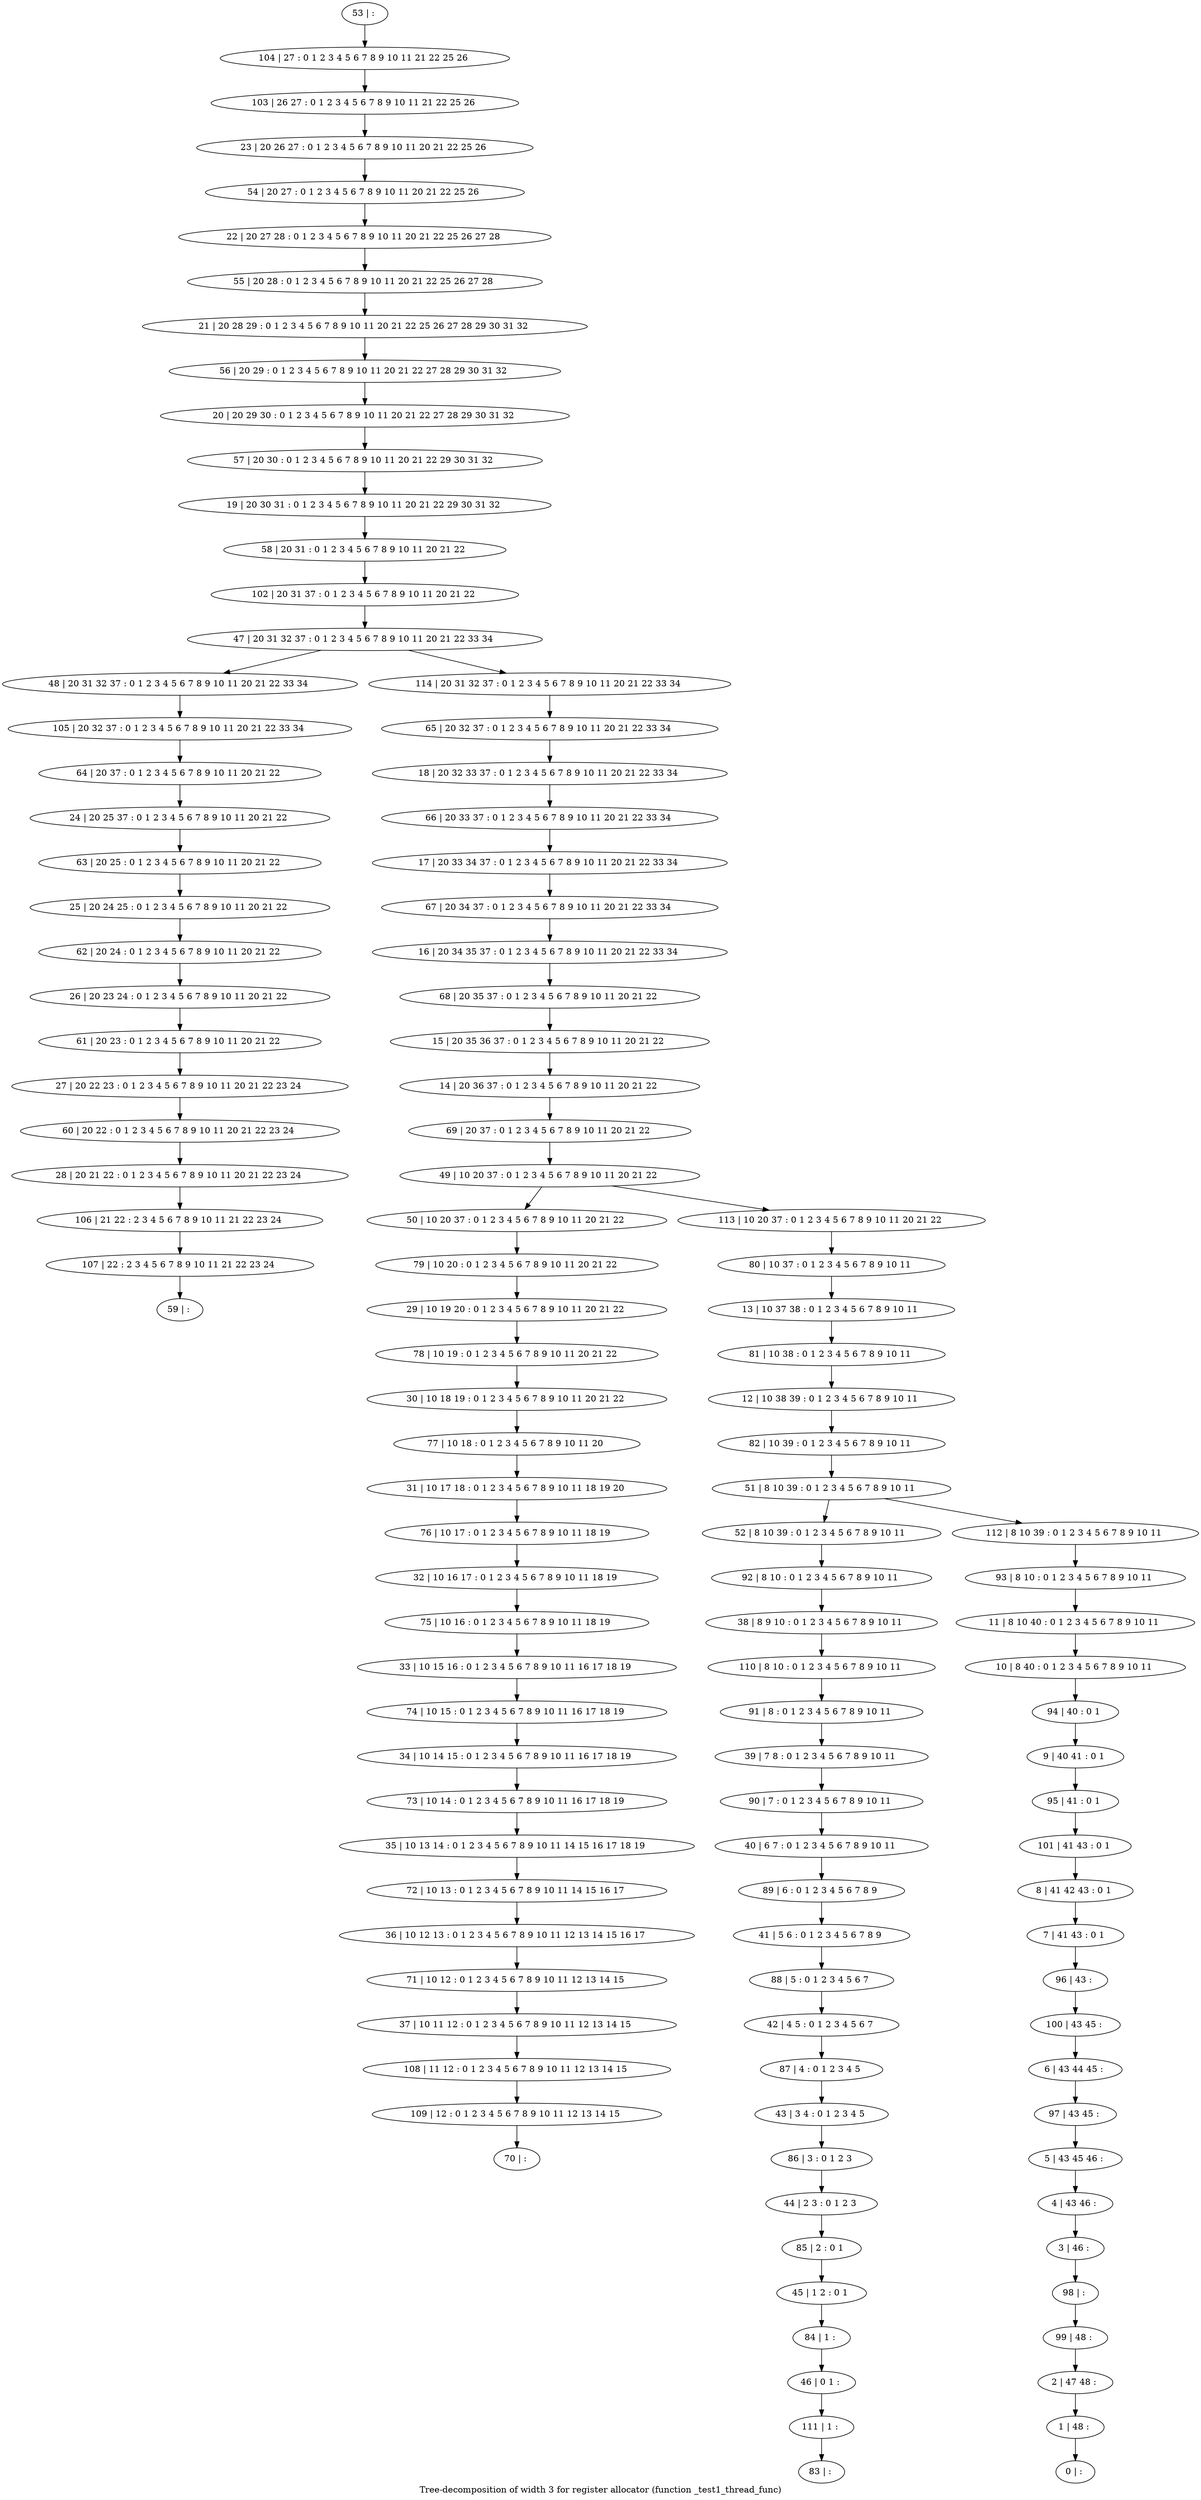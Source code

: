 digraph G {
graph [label="Tree-decomposition of width 3 for register allocator (function _test1_thread_func)"]
0[label="0 | : "];
1[label="1 | 48 : "];
2[label="2 | 47 48 : "];
3[label="3 | 46 : "];
4[label="4 | 43 46 : "];
5[label="5 | 43 45 46 : "];
6[label="6 | 43 44 45 : "];
7[label="7 | 41 43 : 0 1 "];
8[label="8 | 41 42 43 : 0 1 "];
9[label="9 | 40 41 : 0 1 "];
10[label="10 | 8 40 : 0 1 2 3 4 5 6 7 8 9 10 11 "];
11[label="11 | 8 10 40 : 0 1 2 3 4 5 6 7 8 9 10 11 "];
12[label="12 | 10 38 39 : 0 1 2 3 4 5 6 7 8 9 10 11 "];
13[label="13 | 10 37 38 : 0 1 2 3 4 5 6 7 8 9 10 11 "];
14[label="14 | 20 36 37 : 0 1 2 3 4 5 6 7 8 9 10 11 20 21 22 "];
15[label="15 | 20 35 36 37 : 0 1 2 3 4 5 6 7 8 9 10 11 20 21 22 "];
16[label="16 | 20 34 35 37 : 0 1 2 3 4 5 6 7 8 9 10 11 20 21 22 33 34 "];
17[label="17 | 20 33 34 37 : 0 1 2 3 4 5 6 7 8 9 10 11 20 21 22 33 34 "];
18[label="18 | 20 32 33 37 : 0 1 2 3 4 5 6 7 8 9 10 11 20 21 22 33 34 "];
19[label="19 | 20 30 31 : 0 1 2 3 4 5 6 7 8 9 10 11 20 21 22 29 30 31 32 "];
20[label="20 | 20 29 30 : 0 1 2 3 4 5 6 7 8 9 10 11 20 21 22 27 28 29 30 31 32 "];
21[label="21 | 20 28 29 : 0 1 2 3 4 5 6 7 8 9 10 11 20 21 22 25 26 27 28 29 30 31 32 "];
22[label="22 | 20 27 28 : 0 1 2 3 4 5 6 7 8 9 10 11 20 21 22 25 26 27 28 "];
23[label="23 | 20 26 27 : 0 1 2 3 4 5 6 7 8 9 10 11 20 21 22 25 26 "];
24[label="24 | 20 25 37 : 0 1 2 3 4 5 6 7 8 9 10 11 20 21 22 "];
25[label="25 | 20 24 25 : 0 1 2 3 4 5 6 7 8 9 10 11 20 21 22 "];
26[label="26 | 20 23 24 : 0 1 2 3 4 5 6 7 8 9 10 11 20 21 22 "];
27[label="27 | 20 22 23 : 0 1 2 3 4 5 6 7 8 9 10 11 20 21 22 23 24 "];
28[label="28 | 20 21 22 : 0 1 2 3 4 5 6 7 8 9 10 11 20 21 22 23 24 "];
29[label="29 | 10 19 20 : 0 1 2 3 4 5 6 7 8 9 10 11 20 21 22 "];
30[label="30 | 10 18 19 : 0 1 2 3 4 5 6 7 8 9 10 11 20 21 22 "];
31[label="31 | 10 17 18 : 0 1 2 3 4 5 6 7 8 9 10 11 18 19 20 "];
32[label="32 | 10 16 17 : 0 1 2 3 4 5 6 7 8 9 10 11 18 19 "];
33[label="33 | 10 15 16 : 0 1 2 3 4 5 6 7 8 9 10 11 16 17 18 19 "];
34[label="34 | 10 14 15 : 0 1 2 3 4 5 6 7 8 9 10 11 16 17 18 19 "];
35[label="35 | 10 13 14 : 0 1 2 3 4 5 6 7 8 9 10 11 14 15 16 17 18 19 "];
36[label="36 | 10 12 13 : 0 1 2 3 4 5 6 7 8 9 10 11 12 13 14 15 16 17 "];
37[label="37 | 10 11 12 : 0 1 2 3 4 5 6 7 8 9 10 11 12 13 14 15 "];
38[label="38 | 8 9 10 : 0 1 2 3 4 5 6 7 8 9 10 11 "];
39[label="39 | 7 8 : 0 1 2 3 4 5 6 7 8 9 10 11 "];
40[label="40 | 6 7 : 0 1 2 3 4 5 6 7 8 9 10 11 "];
41[label="41 | 5 6 : 0 1 2 3 4 5 6 7 8 9 "];
42[label="42 | 4 5 : 0 1 2 3 4 5 6 7 "];
43[label="43 | 3 4 : 0 1 2 3 4 5 "];
44[label="44 | 2 3 : 0 1 2 3 "];
45[label="45 | 1 2 : 0 1 "];
46[label="46 | 0 1 : "];
47[label="47 | 20 31 32 37 : 0 1 2 3 4 5 6 7 8 9 10 11 20 21 22 33 34 "];
48[label="48 | 20 31 32 37 : 0 1 2 3 4 5 6 7 8 9 10 11 20 21 22 33 34 "];
49[label="49 | 10 20 37 : 0 1 2 3 4 5 6 7 8 9 10 11 20 21 22 "];
50[label="50 | 10 20 37 : 0 1 2 3 4 5 6 7 8 9 10 11 20 21 22 "];
51[label="51 | 8 10 39 : 0 1 2 3 4 5 6 7 8 9 10 11 "];
52[label="52 | 8 10 39 : 0 1 2 3 4 5 6 7 8 9 10 11 "];
53[label="53 | : "];
54[label="54 | 20 27 : 0 1 2 3 4 5 6 7 8 9 10 11 20 21 22 25 26 "];
55[label="55 | 20 28 : 0 1 2 3 4 5 6 7 8 9 10 11 20 21 22 25 26 27 28 "];
56[label="56 | 20 29 : 0 1 2 3 4 5 6 7 8 9 10 11 20 21 22 27 28 29 30 31 32 "];
57[label="57 | 20 30 : 0 1 2 3 4 5 6 7 8 9 10 11 20 21 22 29 30 31 32 "];
58[label="58 | 20 31 : 0 1 2 3 4 5 6 7 8 9 10 11 20 21 22 "];
59[label="59 | : "];
60[label="60 | 20 22 : 0 1 2 3 4 5 6 7 8 9 10 11 20 21 22 23 24 "];
61[label="61 | 20 23 : 0 1 2 3 4 5 6 7 8 9 10 11 20 21 22 "];
62[label="62 | 20 24 : 0 1 2 3 4 5 6 7 8 9 10 11 20 21 22 "];
63[label="63 | 20 25 : 0 1 2 3 4 5 6 7 8 9 10 11 20 21 22 "];
64[label="64 | 20 37 : 0 1 2 3 4 5 6 7 8 9 10 11 20 21 22 "];
65[label="65 | 20 32 37 : 0 1 2 3 4 5 6 7 8 9 10 11 20 21 22 33 34 "];
66[label="66 | 20 33 37 : 0 1 2 3 4 5 6 7 8 9 10 11 20 21 22 33 34 "];
67[label="67 | 20 34 37 : 0 1 2 3 4 5 6 7 8 9 10 11 20 21 22 33 34 "];
68[label="68 | 20 35 37 : 0 1 2 3 4 5 6 7 8 9 10 11 20 21 22 "];
69[label="69 | 20 37 : 0 1 2 3 4 5 6 7 8 9 10 11 20 21 22 "];
70[label="70 | : "];
71[label="71 | 10 12 : 0 1 2 3 4 5 6 7 8 9 10 11 12 13 14 15 "];
72[label="72 | 10 13 : 0 1 2 3 4 5 6 7 8 9 10 11 14 15 16 17 "];
73[label="73 | 10 14 : 0 1 2 3 4 5 6 7 8 9 10 11 16 17 18 19 "];
74[label="74 | 10 15 : 0 1 2 3 4 5 6 7 8 9 10 11 16 17 18 19 "];
75[label="75 | 10 16 : 0 1 2 3 4 5 6 7 8 9 10 11 18 19 "];
76[label="76 | 10 17 : 0 1 2 3 4 5 6 7 8 9 10 11 18 19 "];
77[label="77 | 10 18 : 0 1 2 3 4 5 6 7 8 9 10 11 20 "];
78[label="78 | 10 19 : 0 1 2 3 4 5 6 7 8 9 10 11 20 21 22 "];
79[label="79 | 10 20 : 0 1 2 3 4 5 6 7 8 9 10 11 20 21 22 "];
80[label="80 | 10 37 : 0 1 2 3 4 5 6 7 8 9 10 11 "];
81[label="81 | 10 38 : 0 1 2 3 4 5 6 7 8 9 10 11 "];
82[label="82 | 10 39 : 0 1 2 3 4 5 6 7 8 9 10 11 "];
83[label="83 | : "];
84[label="84 | 1 : "];
85[label="85 | 2 : 0 1 "];
86[label="86 | 3 : 0 1 2 3 "];
87[label="87 | 4 : 0 1 2 3 4 5 "];
88[label="88 | 5 : 0 1 2 3 4 5 6 7 "];
89[label="89 | 6 : 0 1 2 3 4 5 6 7 8 9 "];
90[label="90 | 7 : 0 1 2 3 4 5 6 7 8 9 10 11 "];
91[label="91 | 8 : 0 1 2 3 4 5 6 7 8 9 10 11 "];
92[label="92 | 8 10 : 0 1 2 3 4 5 6 7 8 9 10 11 "];
93[label="93 | 8 10 : 0 1 2 3 4 5 6 7 8 9 10 11 "];
94[label="94 | 40 : 0 1 "];
95[label="95 | 41 : 0 1 "];
96[label="96 | 43 : "];
97[label="97 | 43 45 : "];
98[label="98 | : "];
99[label="99 | 48 : "];
100[label="100 | 43 45 : "];
101[label="101 | 41 43 : 0 1 "];
102[label="102 | 20 31 37 : 0 1 2 3 4 5 6 7 8 9 10 11 20 21 22 "];
103[label="103 | 26 27 : 0 1 2 3 4 5 6 7 8 9 10 11 21 22 25 26 "];
104[label="104 | 27 : 0 1 2 3 4 5 6 7 8 9 10 11 21 22 25 26 "];
105[label="105 | 20 32 37 : 0 1 2 3 4 5 6 7 8 9 10 11 20 21 22 33 34 "];
106[label="106 | 21 22 : 2 3 4 5 6 7 8 9 10 11 21 22 23 24 "];
107[label="107 | 22 : 2 3 4 5 6 7 8 9 10 11 21 22 23 24 "];
108[label="108 | 11 12 : 0 1 2 3 4 5 6 7 8 9 10 11 12 13 14 15 "];
109[label="109 | 12 : 0 1 2 3 4 5 6 7 8 9 10 11 12 13 14 15 "];
110[label="110 | 8 10 : 0 1 2 3 4 5 6 7 8 9 10 11 "];
111[label="111 | 1 : "];
112[label="112 | 8 10 39 : 0 1 2 3 4 5 6 7 8 9 10 11 "];
113[label="113 | 10 20 37 : 0 1 2 3 4 5 6 7 8 9 10 11 20 21 22 "];
114[label="114 | 20 31 32 37 : 0 1 2 3 4 5 6 7 8 9 10 11 20 21 22 33 34 "];
60->28 ;
27->60 ;
61->27 ;
26->61 ;
62->26 ;
25->62 ;
63->25 ;
24->63 ;
64->24 ;
71->37 ;
36->71 ;
72->36 ;
35->72 ;
73->35 ;
34->73 ;
74->34 ;
33->74 ;
75->33 ;
32->75 ;
76->32 ;
31->76 ;
77->31 ;
30->77 ;
78->30 ;
29->78 ;
79->29 ;
50->79 ;
84->46 ;
45->84 ;
85->45 ;
44->85 ;
86->44 ;
43->86 ;
87->43 ;
42->87 ;
88->42 ;
41->88 ;
89->41 ;
40->89 ;
90->40 ;
39->90 ;
91->39 ;
92->38 ;
52->92 ;
105->64 ;
48->105 ;
28->106 ;
107->59 ;
106->107 ;
37->108 ;
109->70 ;
108->109 ;
110->91 ;
38->110 ;
111->83 ;
46->111 ;
53->104 ;
104->103 ;
103->23 ;
23->54 ;
54->22 ;
22->55 ;
55->21 ;
21->56 ;
56->20 ;
20->57 ;
57->19 ;
19->58 ;
58->102 ;
102->47 ;
65->18 ;
18->66 ;
66->17 ;
17->67 ;
67->16 ;
16->68 ;
68->15 ;
15->14 ;
14->69 ;
69->49 ;
80->13 ;
13->81 ;
81->12 ;
12->82 ;
82->51 ;
93->11 ;
11->10 ;
10->94 ;
94->9 ;
9->95 ;
95->101 ;
101->8 ;
8->7 ;
7->96 ;
96->100 ;
100->6 ;
6->97 ;
97->5 ;
5->4 ;
4->3 ;
3->98 ;
98->99 ;
99->2 ;
2->1 ;
1->0 ;
112->93 ;
113->80 ;
114->65 ;
51->52 ;
51->112 ;
49->50 ;
49->113 ;
47->48 ;
47->114 ;
}
